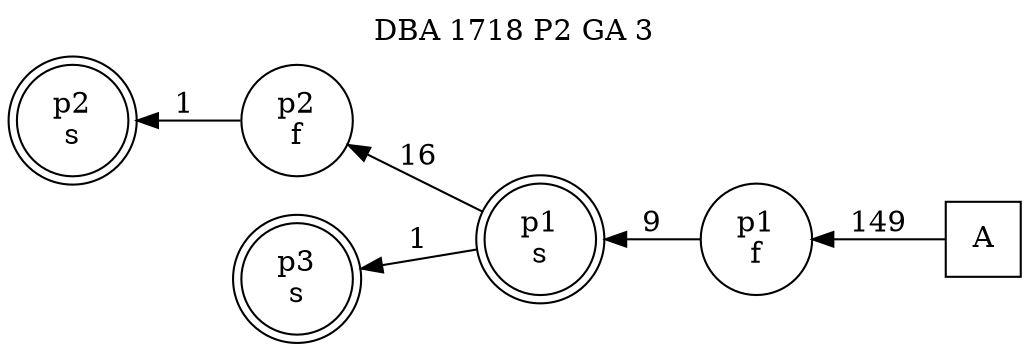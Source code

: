 digraph DBA_1718_P2_GA_3_LOW {
labelloc="tl"
label= " DBA 1718 P2 GA 3 "
rankdir="RL";
graph [ size=" 10 , 10 !"]

"A" [shape="square" label="A"]
"p1_f" [shape="circle" label="p1
f"]
"p1_s" [shape="doublecircle" label="p1
s"]
"p2_f" [shape="circle" label="p2
f"]
"p2_s" [shape="doublecircle" label="p2
s"]
"p3_s" [shape="doublecircle" label="p3
s"]
"A" -> "p1_f" [ label=149]
"p1_f" -> "p1_s" [ label=9]
"p1_s" -> "p2_f" [ label=16]
"p1_s" -> "p3_s" [ label=1]
"p2_f" -> "p2_s" [ label=1]
}
